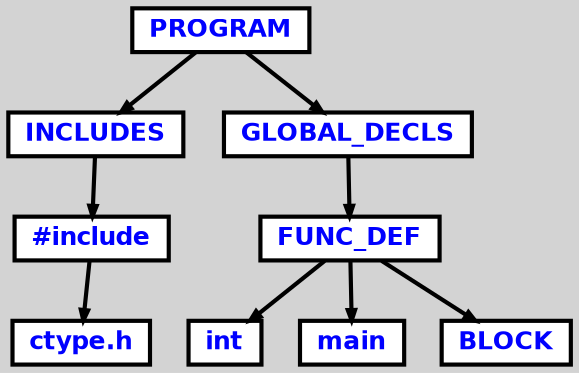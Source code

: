 digraph {

	ordering=out;
	ranksep=.4;
	bgcolor="lightgrey"; node [shape=box, fixedsize=false, fontsize=12, fontname="Helvetica-bold", fontcolor="blue"
		width=.25, height=.25, color="black", fillcolor="white", style="filled, solid, bold"];
	edge [arrowsize=.5, color="black", style="bold"]

  n0 [label="PROGRAM"];
  n1 [label="INCLUDES"];
  n1 [label="INCLUDES"];
  n2 [label="#include"];
  n2 [label="#include"];
  n3 [label="ctype.h"];
  n4 [label="GLOBAL_DECLS"];
  n4 [label="GLOBAL_DECLS"];
  n5 [label="FUNC_DEF"];
  n5 [label="FUNC_DEF"];
  n6 [label="int"];
  n7 [label="main"];
  n8 [label="BLOCK"];

  n0 -> n1 // "PROGRAM" -> "INCLUDES"
  n1 -> n2 // "INCLUDES" -> "#include"
  n2 -> n3 // "#include" -> "ctype.h"
  n0 -> n4 // "PROGRAM" -> "GLOBAL_DECLS"
  n4 -> n5 // "GLOBAL_DECLS" -> "FUNC_DEF"
  n5 -> n6 // "FUNC_DEF" -> "int"
  n5 -> n7 // "FUNC_DEF" -> "main"
  n5 -> n8 // "FUNC_DEF" -> "BLOCK"

}
